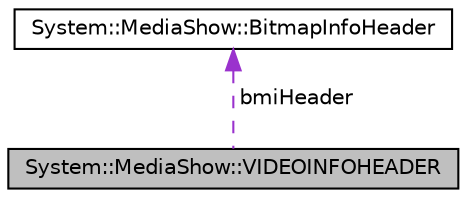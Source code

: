 digraph G
{
  edge [fontname="Helvetica",fontsize="10",labelfontname="Helvetica",labelfontsize="10"];
  node [fontname="Helvetica",fontsize="10",shape=record];
  Node1 [label="System::MediaShow::VIDEOINFOHEADER",height=0.2,width=0.4,color="black", fillcolor="grey75", style="filled" fontcolor="black"];
  Node2 -> Node1 [dir="back",color="darkorchid3",fontsize="10",style="dashed",label=" bmiHeader" ,fontname="Helvetica"];
  Node2 [label="System::MediaShow::BitmapInfoHeader",height=0.2,width=0.4,color="black", fillcolor="white", style="filled",URL="$struct_system_1_1_media_show_1_1_bitmap_info_header.html"];
}
